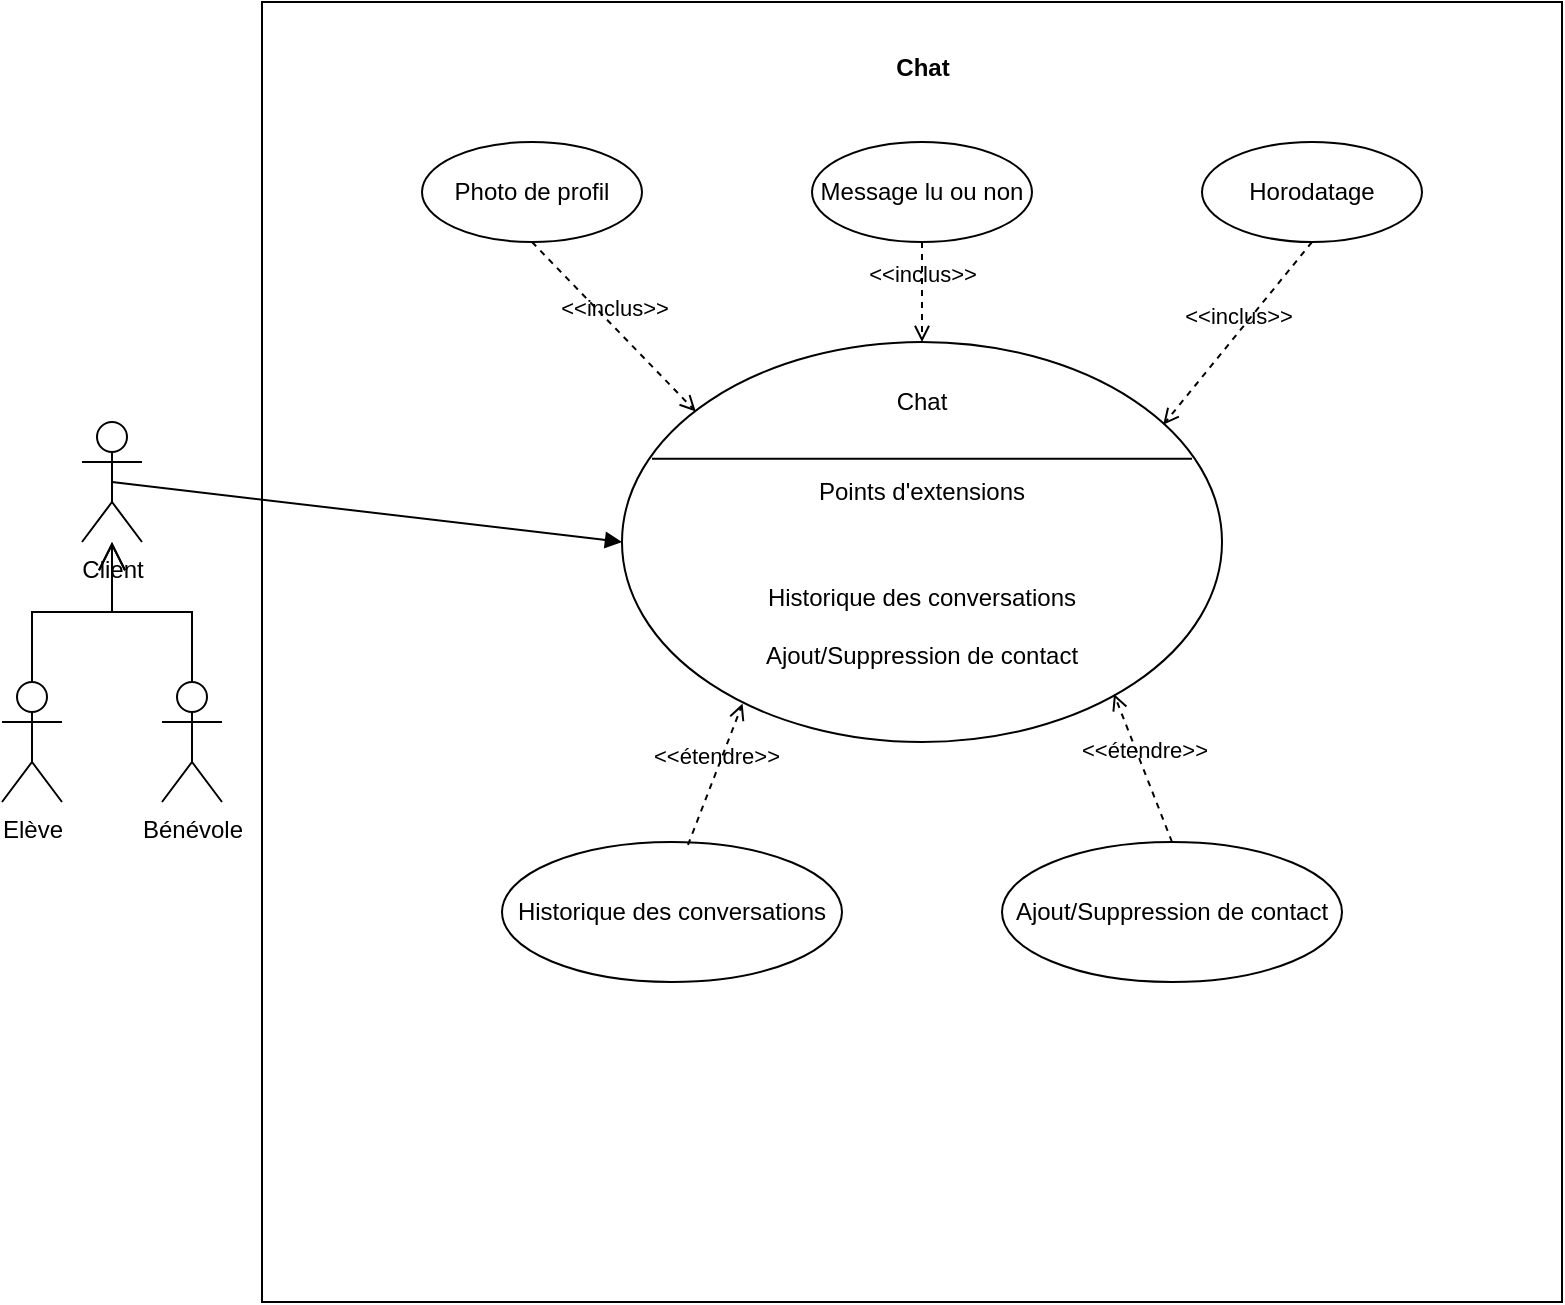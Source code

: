 <mxfile version="21.6.5" type="device">
  <diagram name="Page-1" id="awYy_TjXu7gtmqW2rj8t">
    <mxGraphModel dx="909" dy="1749" grid="1" gridSize="10" guides="1" tooltips="1" connect="1" arrows="1" fold="1" page="1" pageScale="1" pageWidth="827" pageHeight="1169" math="0" shadow="0">
      <root>
        <mxCell id="0" />
        <mxCell id="1" parent="0" />
        <mxCell id="RR1bEjhAEGDGJ3q-MFfW-35" value="" style="rounded=0;whiteSpace=wrap;html=1;" vertex="1" parent="1">
          <mxGeometry x="140" y="-20" width="650" height="650" as="geometry" />
        </mxCell>
        <mxCell id="RR1bEjhAEGDGJ3q-MFfW-36" value="Chat" style="text;align=center;fontStyle=1;verticalAlign=middle;spacingLeft=3;spacingRight=3;strokeColor=none;rotatable=0;points=[[0,0.5],[1,0.5]];portConstraint=eastwest;html=1;" vertex="1" parent="1">
          <mxGeometry x="430" width="80" height="26" as="geometry" />
        </mxCell>
        <mxCell id="RR1bEjhAEGDGJ3q-MFfW-37" value="Client" style="shape=umlActor;verticalLabelPosition=bottom;verticalAlign=top;html=1;" vertex="1" parent="1">
          <mxGeometry x="50" y="190" width="30" height="60" as="geometry" />
        </mxCell>
        <mxCell id="RR1bEjhAEGDGJ3q-MFfW-38" value="Elève" style="shape=umlActor;verticalLabelPosition=bottom;verticalAlign=top;html=1;" vertex="1" parent="1">
          <mxGeometry x="10" y="320" width="30" height="60" as="geometry" />
        </mxCell>
        <mxCell id="RR1bEjhAEGDGJ3q-MFfW-39" value="Bénévole" style="shape=umlActor;verticalLabelPosition=bottom;verticalAlign=top;html=1;" vertex="1" parent="1">
          <mxGeometry x="90" y="320" width="30" height="60" as="geometry" />
        </mxCell>
        <mxCell id="RR1bEjhAEGDGJ3q-MFfW-40" value="" style="endArrow=open;endFill=1;endSize=12;html=1;rounded=0;exitX=0.5;exitY=0;exitDx=0;exitDy=0;exitPerimeter=0;edgeStyle=orthogonalEdgeStyle;" edge="1" parent="1" source="RR1bEjhAEGDGJ3q-MFfW-38" target="RR1bEjhAEGDGJ3q-MFfW-37">
          <mxGeometry width="160" relative="1" as="geometry">
            <mxPoint x="60" y="330" as="sourcePoint" />
            <mxPoint x="70" y="260" as="targetPoint" />
          </mxGeometry>
        </mxCell>
        <mxCell id="RR1bEjhAEGDGJ3q-MFfW-41" value="" style="endArrow=open;endFill=1;endSize=12;html=1;rounded=0;exitX=0.5;exitY=0;exitDx=0;exitDy=0;exitPerimeter=0;edgeStyle=orthogonalEdgeStyle;" edge="1" parent="1" source="RR1bEjhAEGDGJ3q-MFfW-39" target="RR1bEjhAEGDGJ3q-MFfW-37">
          <mxGeometry width="160" relative="1" as="geometry">
            <mxPoint x="35" y="330" as="sourcePoint" />
            <mxPoint x="75" y="260" as="targetPoint" />
          </mxGeometry>
        </mxCell>
        <mxCell id="RR1bEjhAEGDGJ3q-MFfW-42" value="" style="shape=ellipse;container=1;horizontal=1;horizontalStack=0;resizeParent=1;resizeParentMax=0;resizeLast=0;html=1;dashed=0;collapsible=0;" vertex="1" parent="1">
          <mxGeometry x="320" y="150" width="300" height="200" as="geometry" />
        </mxCell>
        <mxCell id="RR1bEjhAEGDGJ3q-MFfW-43" value="Chat" style="html=1;strokeColor=none;fillColor=none;align=center;verticalAlign=middle;rotatable=0;whiteSpace=wrap;" vertex="1" parent="RR1bEjhAEGDGJ3q-MFfW-42">
          <mxGeometry x="120" y="20" width="60" height="20" as="geometry" />
        </mxCell>
        <mxCell id="RR1bEjhAEGDGJ3q-MFfW-44" value="" style="line;strokeWidth=1;fillColor=none;rotatable=0;labelPosition=right;points=[];portConstraint=eastwest;dashed=0;resizeWidth=1;" vertex="1" parent="RR1bEjhAEGDGJ3q-MFfW-42">
          <mxGeometry x="15.0" y="50" width="270" height="16.667" as="geometry" />
        </mxCell>
        <mxCell id="RR1bEjhAEGDGJ3q-MFfW-45" value="Points d&#39;extensions" style="text;html=1;align=center;verticalAlign=middle;rotatable=0;fillColor=none;strokeColor=none;whiteSpace=wrap;" vertex="1" parent="RR1bEjhAEGDGJ3q-MFfW-42">
          <mxGeometry x="90" y="50" width="120" height="50" as="geometry" />
        </mxCell>
        <mxCell id="RR1bEjhAEGDGJ3q-MFfW-54" value="Historique des conversations&lt;br&gt;&lt;br&gt;Ajout/Suppression de contact&lt;br&gt;" style="text;html=1;align=center;verticalAlign=middle;rotatable=0;fillColor=none;strokeColor=none;whiteSpace=wrap;" vertex="1" parent="RR1bEjhAEGDGJ3q-MFfW-42">
          <mxGeometry y="116.667" width="300" height="50" as="geometry" />
        </mxCell>
        <mxCell id="RR1bEjhAEGDGJ3q-MFfW-47" value="" style="html=1;verticalAlign=bottom;labelBackgroundColor=none;endArrow=block;endFill=1;rounded=0;exitX=0.5;exitY=0.5;exitDx=0;exitDy=0;exitPerimeter=0;entryX=0;entryY=0.5;entryDx=0;entryDy=0;" edge="1" parent="1" source="RR1bEjhAEGDGJ3q-MFfW-37" target="RR1bEjhAEGDGJ3q-MFfW-42">
          <mxGeometry width="160" relative="1" as="geometry">
            <mxPoint x="110.0" y="390" as="sourcePoint" />
            <mxPoint x="174" y="406.504" as="targetPoint" />
          </mxGeometry>
        </mxCell>
        <mxCell id="RR1bEjhAEGDGJ3q-MFfW-48" value="Historique des conversations" style="ellipse;html=1;whiteSpace=wrap;" vertex="1" parent="1">
          <mxGeometry x="260" y="400" width="170" height="70" as="geometry" />
        </mxCell>
        <mxCell id="RR1bEjhAEGDGJ3q-MFfW-49" value="&amp;lt;&amp;lt;étendre&amp;gt;&amp;gt;" style="html=1;verticalAlign=bottom;labelBackgroundColor=none;endArrow=open;endFill=0;dashed=1;rounded=0;exitX=0.547;exitY=0.021;exitDx=0;exitDy=0;exitPerimeter=0;entryX=0.201;entryY=0.904;entryDx=0;entryDy=0;entryPerimeter=0;" edge="1" parent="1" source="RR1bEjhAEGDGJ3q-MFfW-48" target="RR1bEjhAEGDGJ3q-MFfW-42">
          <mxGeometry width="160" relative="1" as="geometry">
            <mxPoint x="330" y="310" as="sourcePoint" />
            <mxPoint x="320" y="350" as="targetPoint" />
          </mxGeometry>
        </mxCell>
        <mxCell id="RR1bEjhAEGDGJ3q-MFfW-50" value="Ajout/Suppression de contact" style="ellipse;html=1;whiteSpace=wrap;" vertex="1" parent="1">
          <mxGeometry x="510" y="400" width="170" height="70" as="geometry" />
        </mxCell>
        <mxCell id="RR1bEjhAEGDGJ3q-MFfW-52" value="&amp;lt;&amp;lt;étendre&amp;gt;&amp;gt;" style="html=1;verticalAlign=bottom;labelBackgroundColor=none;endArrow=open;endFill=0;dashed=1;rounded=0;exitX=0.5;exitY=0;exitDx=0;exitDy=0;entryX=0.82;entryY=0.88;entryDx=0;entryDy=0;entryPerimeter=0;" edge="1" parent="1" source="RR1bEjhAEGDGJ3q-MFfW-50" target="RR1bEjhAEGDGJ3q-MFfW-42">
          <mxGeometry width="160" relative="1" as="geometry">
            <mxPoint x="263" y="411" as="sourcePoint" />
            <mxPoint x="470" y="370" as="targetPoint" />
          </mxGeometry>
        </mxCell>
        <mxCell id="RR1bEjhAEGDGJ3q-MFfW-56" value="Photo de profil" style="ellipse;html=1;whiteSpace=wrap;" vertex="1" parent="1">
          <mxGeometry x="220" y="50" width="110" height="50" as="geometry" />
        </mxCell>
        <mxCell id="RR1bEjhAEGDGJ3q-MFfW-57" value="Message lu ou non" style="ellipse;html=1;whiteSpace=wrap;" vertex="1" parent="1">
          <mxGeometry x="415" y="50" width="110" height="50" as="geometry" />
        </mxCell>
        <mxCell id="RR1bEjhAEGDGJ3q-MFfW-58" value="Horodatage" style="ellipse;html=1;whiteSpace=wrap;" vertex="1" parent="1">
          <mxGeometry x="610" y="50" width="110" height="50" as="geometry" />
        </mxCell>
        <mxCell id="RR1bEjhAEGDGJ3q-MFfW-60" value="&amp;lt;&amp;lt;inclus&amp;gt;&amp;gt;" style="html=1;verticalAlign=bottom;labelBackgroundColor=none;endArrow=open;endFill=0;dashed=1;rounded=0;exitX=0.5;exitY=1;exitDx=0;exitDy=0;entryX=0.123;entryY=0.174;entryDx=0;entryDy=0;entryPerimeter=0;" edge="1" parent="1" source="RR1bEjhAEGDGJ3q-MFfW-56" target="RR1bEjhAEGDGJ3q-MFfW-42">
          <mxGeometry width="160" relative="1" as="geometry">
            <mxPoint x="290" y="140" as="sourcePoint" />
            <mxPoint x="450" y="140" as="targetPoint" />
          </mxGeometry>
        </mxCell>
        <mxCell id="RR1bEjhAEGDGJ3q-MFfW-62" value="&amp;lt;&amp;lt;inclus&amp;gt;&amp;gt;" style="html=1;verticalAlign=bottom;labelBackgroundColor=none;endArrow=open;endFill=0;dashed=1;rounded=0;exitX=0.5;exitY=1;exitDx=0;exitDy=0;entryX=0.5;entryY=0;entryDx=0;entryDy=0;" edge="1" parent="1" source="RR1bEjhAEGDGJ3q-MFfW-57" target="RR1bEjhAEGDGJ3q-MFfW-42">
          <mxGeometry width="160" relative="1" as="geometry">
            <mxPoint x="450" y="120" as="sourcePoint" />
            <mxPoint x="610" y="120" as="targetPoint" />
          </mxGeometry>
        </mxCell>
        <mxCell id="RR1bEjhAEGDGJ3q-MFfW-63" value="&amp;lt;&amp;lt;inclus&amp;gt;&amp;gt;" style="html=1;verticalAlign=bottom;labelBackgroundColor=none;endArrow=open;endFill=0;dashed=1;rounded=0;exitX=0.5;exitY=1;exitDx=0;exitDy=0;entryX=0.902;entryY=0.207;entryDx=0;entryDy=0;entryPerimeter=0;" edge="1" parent="1" source="RR1bEjhAEGDGJ3q-MFfW-58" target="RR1bEjhAEGDGJ3q-MFfW-42">
          <mxGeometry width="160" relative="1" as="geometry">
            <mxPoint x="480" y="110" as="sourcePoint" />
            <mxPoint x="480" y="160" as="targetPoint" />
          </mxGeometry>
        </mxCell>
      </root>
    </mxGraphModel>
  </diagram>
</mxfile>
